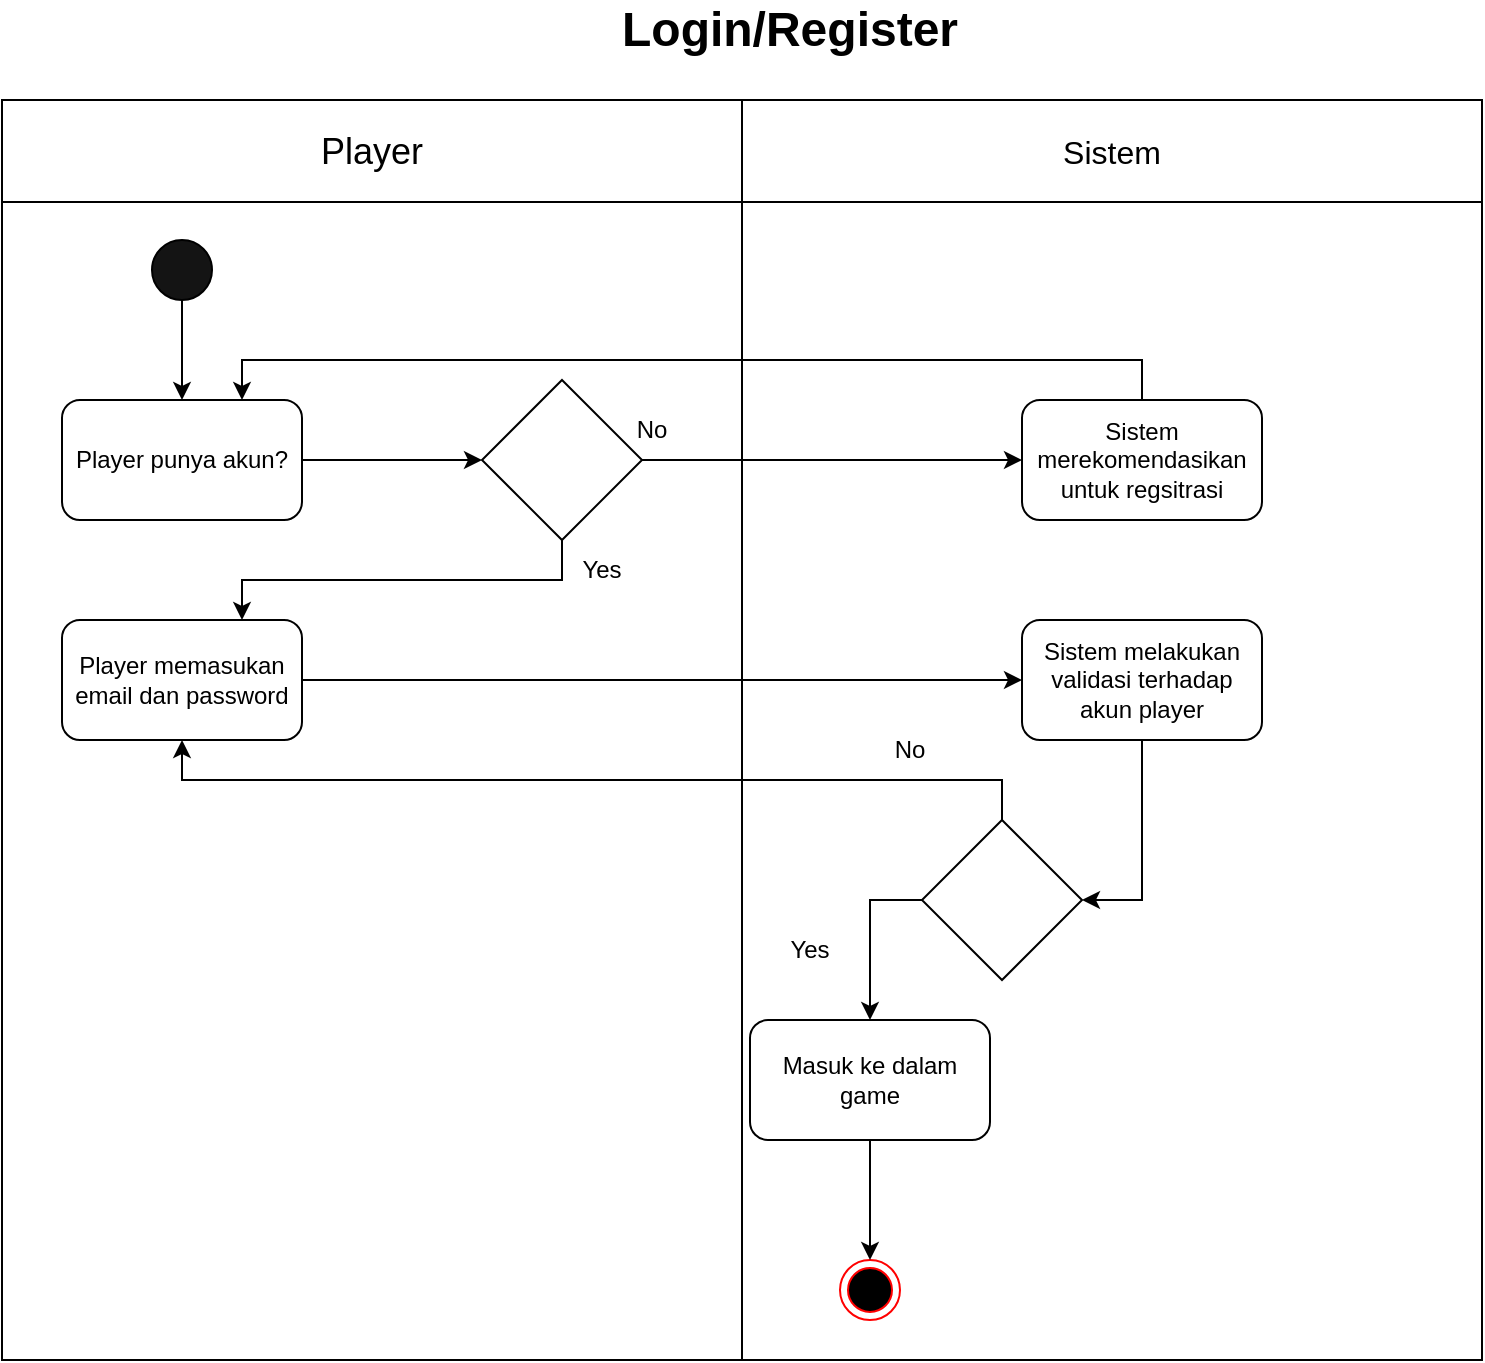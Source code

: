 <mxfile version="22.1.7" type="device">
  <diagram name="Halaman-1" id="emG7S_QxiJmAhHWOF7hX">
    <mxGraphModel dx="1518" dy="721" grid="1" gridSize="10" guides="1" tooltips="1" connect="1" arrows="1" fold="1" page="1" pageScale="1" pageWidth="827" pageHeight="1169" math="0" shadow="0">
      <root>
        <mxCell id="0" />
        <mxCell id="1" parent="0" />
        <mxCell id="mMw-WOyp1u7bdj_XgIaY-1" value="" style="shape=table;startSize=0;container=1;collapsible=0;childLayout=tableLayout;" vertex="1" parent="1">
          <mxGeometry x="20" y="80" width="740" height="630" as="geometry" />
        </mxCell>
        <mxCell id="mMw-WOyp1u7bdj_XgIaY-2" value="" style="shape=tableRow;horizontal=0;startSize=0;swimlaneHead=0;swimlaneBody=0;strokeColor=inherit;top=0;left=0;bottom=0;right=0;collapsible=0;dropTarget=0;fillColor=none;points=[[0,0.5],[1,0.5]];portConstraint=eastwest;" vertex="1" parent="mMw-WOyp1u7bdj_XgIaY-1">
          <mxGeometry width="740" height="51" as="geometry" />
        </mxCell>
        <mxCell id="mMw-WOyp1u7bdj_XgIaY-3" value="&lt;font style=&quot;font-size: 18px;&quot;&gt;Player&lt;/font&gt;" style="shape=partialRectangle;html=1;whiteSpace=wrap;connectable=0;strokeColor=inherit;overflow=hidden;fillColor=none;top=0;left=0;bottom=0;right=0;pointerEvents=1;" vertex="1" parent="mMw-WOyp1u7bdj_XgIaY-2">
          <mxGeometry width="370" height="51" as="geometry">
            <mxRectangle width="370" height="51" as="alternateBounds" />
          </mxGeometry>
        </mxCell>
        <mxCell id="mMw-WOyp1u7bdj_XgIaY-4" value="&lt;font size=&quot;3&quot;&gt;Sistem&lt;/font&gt;" style="shape=partialRectangle;html=1;whiteSpace=wrap;connectable=0;strokeColor=inherit;overflow=hidden;fillColor=none;top=0;left=0;bottom=0;right=0;pointerEvents=1;" vertex="1" parent="mMw-WOyp1u7bdj_XgIaY-2">
          <mxGeometry x="370" width="370" height="51" as="geometry">
            <mxRectangle width="370" height="51" as="alternateBounds" />
          </mxGeometry>
        </mxCell>
        <mxCell id="mMw-WOyp1u7bdj_XgIaY-5" value="" style="shape=tableRow;horizontal=0;startSize=0;swimlaneHead=0;swimlaneBody=0;strokeColor=inherit;top=0;left=0;bottom=0;right=0;collapsible=0;dropTarget=0;fillColor=none;points=[[0,0.5],[1,0.5]];portConstraint=eastwest;" vertex="1" parent="mMw-WOyp1u7bdj_XgIaY-1">
          <mxGeometry y="51" width="740" height="579" as="geometry" />
        </mxCell>
        <mxCell id="mMw-WOyp1u7bdj_XgIaY-6" value="" style="shape=partialRectangle;html=1;whiteSpace=wrap;connectable=0;strokeColor=inherit;overflow=hidden;fillColor=none;top=0;left=0;bottom=0;right=0;pointerEvents=1;" vertex="1" parent="mMw-WOyp1u7bdj_XgIaY-5">
          <mxGeometry width="370" height="579" as="geometry">
            <mxRectangle width="370" height="579" as="alternateBounds" />
          </mxGeometry>
        </mxCell>
        <mxCell id="mMw-WOyp1u7bdj_XgIaY-7" value="" style="shape=partialRectangle;html=1;whiteSpace=wrap;connectable=0;strokeColor=inherit;overflow=hidden;fillColor=none;top=0;left=0;bottom=0;right=0;pointerEvents=1;" vertex="1" parent="mMw-WOyp1u7bdj_XgIaY-5">
          <mxGeometry x="370" width="370" height="579" as="geometry">
            <mxRectangle width="370" height="579" as="alternateBounds" />
          </mxGeometry>
        </mxCell>
        <mxCell id="mMw-WOyp1u7bdj_XgIaY-8" value="&lt;font style=&quot;font-size: 24px;&quot;&gt;&lt;b&gt;Login/Register&lt;/b&gt;&lt;/font&gt;" style="text;html=1;strokeColor=none;fillColor=none;align=center;verticalAlign=middle;whiteSpace=wrap;rounded=0;" vertex="1" parent="1">
          <mxGeometry x="384" y="30" width="60" height="30" as="geometry" />
        </mxCell>
        <mxCell id="mMw-WOyp1u7bdj_XgIaY-14" style="edgeStyle=orthogonalEdgeStyle;rounded=0;orthogonalLoop=1;jettySize=auto;html=1;exitX=1;exitY=0.5;exitDx=0;exitDy=0;entryX=0;entryY=0.5;entryDx=0;entryDy=0;" edge="1" parent="1" source="mMw-WOyp1u7bdj_XgIaY-9" target="mMw-WOyp1u7bdj_XgIaY-13">
          <mxGeometry relative="1" as="geometry" />
        </mxCell>
        <mxCell id="mMw-WOyp1u7bdj_XgIaY-9" value="Player punya akun?" style="rounded=1;whiteSpace=wrap;html=1;" vertex="1" parent="1">
          <mxGeometry x="50" y="230" width="120" height="60" as="geometry" />
        </mxCell>
        <mxCell id="mMw-WOyp1u7bdj_XgIaY-10" value="" style="ellipse;html=1;shape=endState;fillColor=#000000;strokeColor=#ff0000;" vertex="1" parent="1">
          <mxGeometry x="439" y="660" width="30" height="30" as="geometry" />
        </mxCell>
        <mxCell id="mMw-WOyp1u7bdj_XgIaY-15" style="edgeStyle=orthogonalEdgeStyle;rounded=0;orthogonalLoop=1;jettySize=auto;html=1;exitX=0.5;exitY=1;exitDx=0;exitDy=0;entryX=0.5;entryY=0;entryDx=0;entryDy=0;" edge="1" parent="1" source="mMw-WOyp1u7bdj_XgIaY-12" target="mMw-WOyp1u7bdj_XgIaY-9">
          <mxGeometry relative="1" as="geometry" />
        </mxCell>
        <mxCell id="mMw-WOyp1u7bdj_XgIaY-12" value="" style="ellipse;whiteSpace=wrap;html=1;aspect=fixed;fillColor=#141414;" vertex="1" parent="1">
          <mxGeometry x="95" y="150" width="30" height="30" as="geometry" />
        </mxCell>
        <mxCell id="mMw-WOyp1u7bdj_XgIaY-18" style="edgeStyle=orthogonalEdgeStyle;rounded=0;orthogonalLoop=1;jettySize=auto;html=1;exitX=0.5;exitY=1;exitDx=0;exitDy=0;entryX=0.75;entryY=0;entryDx=0;entryDy=0;" edge="1" parent="1" source="mMw-WOyp1u7bdj_XgIaY-13" target="mMw-WOyp1u7bdj_XgIaY-17">
          <mxGeometry relative="1" as="geometry" />
        </mxCell>
        <mxCell id="mMw-WOyp1u7bdj_XgIaY-19" style="edgeStyle=orthogonalEdgeStyle;rounded=0;orthogonalLoop=1;jettySize=auto;html=1;exitX=1;exitY=0.5;exitDx=0;exitDy=0;entryX=0;entryY=0.5;entryDx=0;entryDy=0;" edge="1" parent="1" source="mMw-WOyp1u7bdj_XgIaY-13" target="mMw-WOyp1u7bdj_XgIaY-16">
          <mxGeometry relative="1" as="geometry" />
        </mxCell>
        <mxCell id="mMw-WOyp1u7bdj_XgIaY-13" value="" style="rhombus;whiteSpace=wrap;html=1;" vertex="1" parent="1">
          <mxGeometry x="260" y="220" width="80" height="80" as="geometry" />
        </mxCell>
        <mxCell id="mMw-WOyp1u7bdj_XgIaY-25" style="edgeStyle=orthogonalEdgeStyle;rounded=0;orthogonalLoop=1;jettySize=auto;html=1;exitX=0.5;exitY=0;exitDx=0;exitDy=0;entryX=0.75;entryY=0;entryDx=0;entryDy=0;" edge="1" parent="1" source="mMw-WOyp1u7bdj_XgIaY-16" target="mMw-WOyp1u7bdj_XgIaY-9">
          <mxGeometry relative="1" as="geometry" />
        </mxCell>
        <mxCell id="mMw-WOyp1u7bdj_XgIaY-16" value="Sistem merekomendasikan untuk regsitrasi" style="rounded=1;whiteSpace=wrap;html=1;" vertex="1" parent="1">
          <mxGeometry x="530" y="230" width="120" height="60" as="geometry" />
        </mxCell>
        <mxCell id="mMw-WOyp1u7bdj_XgIaY-28" style="edgeStyle=orthogonalEdgeStyle;rounded=0;orthogonalLoop=1;jettySize=auto;html=1;exitX=1;exitY=0.5;exitDx=0;exitDy=0;entryX=0;entryY=0.5;entryDx=0;entryDy=0;" edge="1" parent="1" source="mMw-WOyp1u7bdj_XgIaY-17" target="mMw-WOyp1u7bdj_XgIaY-24">
          <mxGeometry relative="1" as="geometry" />
        </mxCell>
        <mxCell id="mMw-WOyp1u7bdj_XgIaY-17" value="Player memasukan email dan password" style="rounded=1;whiteSpace=wrap;html=1;" vertex="1" parent="1">
          <mxGeometry x="50" y="340" width="120" height="60" as="geometry" />
        </mxCell>
        <mxCell id="mMw-WOyp1u7bdj_XgIaY-20" value="Yes" style="text;html=1;strokeColor=none;fillColor=none;align=center;verticalAlign=middle;whiteSpace=wrap;rounded=0;" vertex="1" parent="1">
          <mxGeometry x="290" y="300" width="60" height="30" as="geometry" />
        </mxCell>
        <mxCell id="mMw-WOyp1u7bdj_XgIaY-21" value="No" style="text;html=1;strokeColor=none;fillColor=none;align=center;verticalAlign=middle;whiteSpace=wrap;rounded=0;" vertex="1" parent="1">
          <mxGeometry x="315" y="230" width="60" height="30" as="geometry" />
        </mxCell>
        <mxCell id="mMw-WOyp1u7bdj_XgIaY-30" style="edgeStyle=orthogonalEdgeStyle;rounded=0;orthogonalLoop=1;jettySize=auto;html=1;exitX=0.5;exitY=1;exitDx=0;exitDy=0;entryX=1;entryY=0.5;entryDx=0;entryDy=0;" edge="1" parent="1" source="mMw-WOyp1u7bdj_XgIaY-24" target="mMw-WOyp1u7bdj_XgIaY-29">
          <mxGeometry relative="1" as="geometry" />
        </mxCell>
        <mxCell id="mMw-WOyp1u7bdj_XgIaY-24" value="Sistem melakukan validasi terhadap akun player" style="rounded=1;whiteSpace=wrap;html=1;" vertex="1" parent="1">
          <mxGeometry x="530" y="340" width="120" height="60" as="geometry" />
        </mxCell>
        <mxCell id="mMw-WOyp1u7bdj_XgIaY-32" style="edgeStyle=orthogonalEdgeStyle;rounded=0;orthogonalLoop=1;jettySize=auto;html=1;exitX=0;exitY=0.5;exitDx=0;exitDy=0;entryX=0.5;entryY=0;entryDx=0;entryDy=0;" edge="1" parent="1" source="mMw-WOyp1u7bdj_XgIaY-29" target="mMw-WOyp1u7bdj_XgIaY-31">
          <mxGeometry relative="1" as="geometry" />
        </mxCell>
        <mxCell id="mMw-WOyp1u7bdj_XgIaY-34" style="edgeStyle=orthogonalEdgeStyle;rounded=0;orthogonalLoop=1;jettySize=auto;html=1;exitX=0.5;exitY=0;exitDx=0;exitDy=0;entryX=0.5;entryY=1;entryDx=0;entryDy=0;" edge="1" parent="1" source="mMw-WOyp1u7bdj_XgIaY-29" target="mMw-WOyp1u7bdj_XgIaY-17">
          <mxGeometry relative="1" as="geometry" />
        </mxCell>
        <mxCell id="mMw-WOyp1u7bdj_XgIaY-29" value="" style="rhombus;whiteSpace=wrap;html=1;" vertex="1" parent="1">
          <mxGeometry x="480" y="440" width="80" height="80" as="geometry" />
        </mxCell>
        <mxCell id="mMw-WOyp1u7bdj_XgIaY-37" style="edgeStyle=orthogonalEdgeStyle;rounded=0;orthogonalLoop=1;jettySize=auto;html=1;exitX=0.5;exitY=1;exitDx=0;exitDy=0;entryX=0.5;entryY=0;entryDx=0;entryDy=0;" edge="1" parent="1" source="mMw-WOyp1u7bdj_XgIaY-31" target="mMw-WOyp1u7bdj_XgIaY-10">
          <mxGeometry relative="1" as="geometry" />
        </mxCell>
        <mxCell id="mMw-WOyp1u7bdj_XgIaY-31" value="Masuk ke dalam game" style="rounded=1;whiteSpace=wrap;html=1;" vertex="1" parent="1">
          <mxGeometry x="394" y="540" width="120" height="60" as="geometry" />
        </mxCell>
        <mxCell id="mMw-WOyp1u7bdj_XgIaY-35" value="Yes" style="text;html=1;strokeColor=none;fillColor=none;align=center;verticalAlign=middle;whiteSpace=wrap;rounded=0;" vertex="1" parent="1">
          <mxGeometry x="394" y="490" width="60" height="30" as="geometry" />
        </mxCell>
        <mxCell id="mMw-WOyp1u7bdj_XgIaY-36" value="No" style="text;html=1;strokeColor=none;fillColor=none;align=center;verticalAlign=middle;whiteSpace=wrap;rounded=0;" vertex="1" parent="1">
          <mxGeometry x="444" y="390" width="60" height="30" as="geometry" />
        </mxCell>
      </root>
    </mxGraphModel>
  </diagram>
</mxfile>
